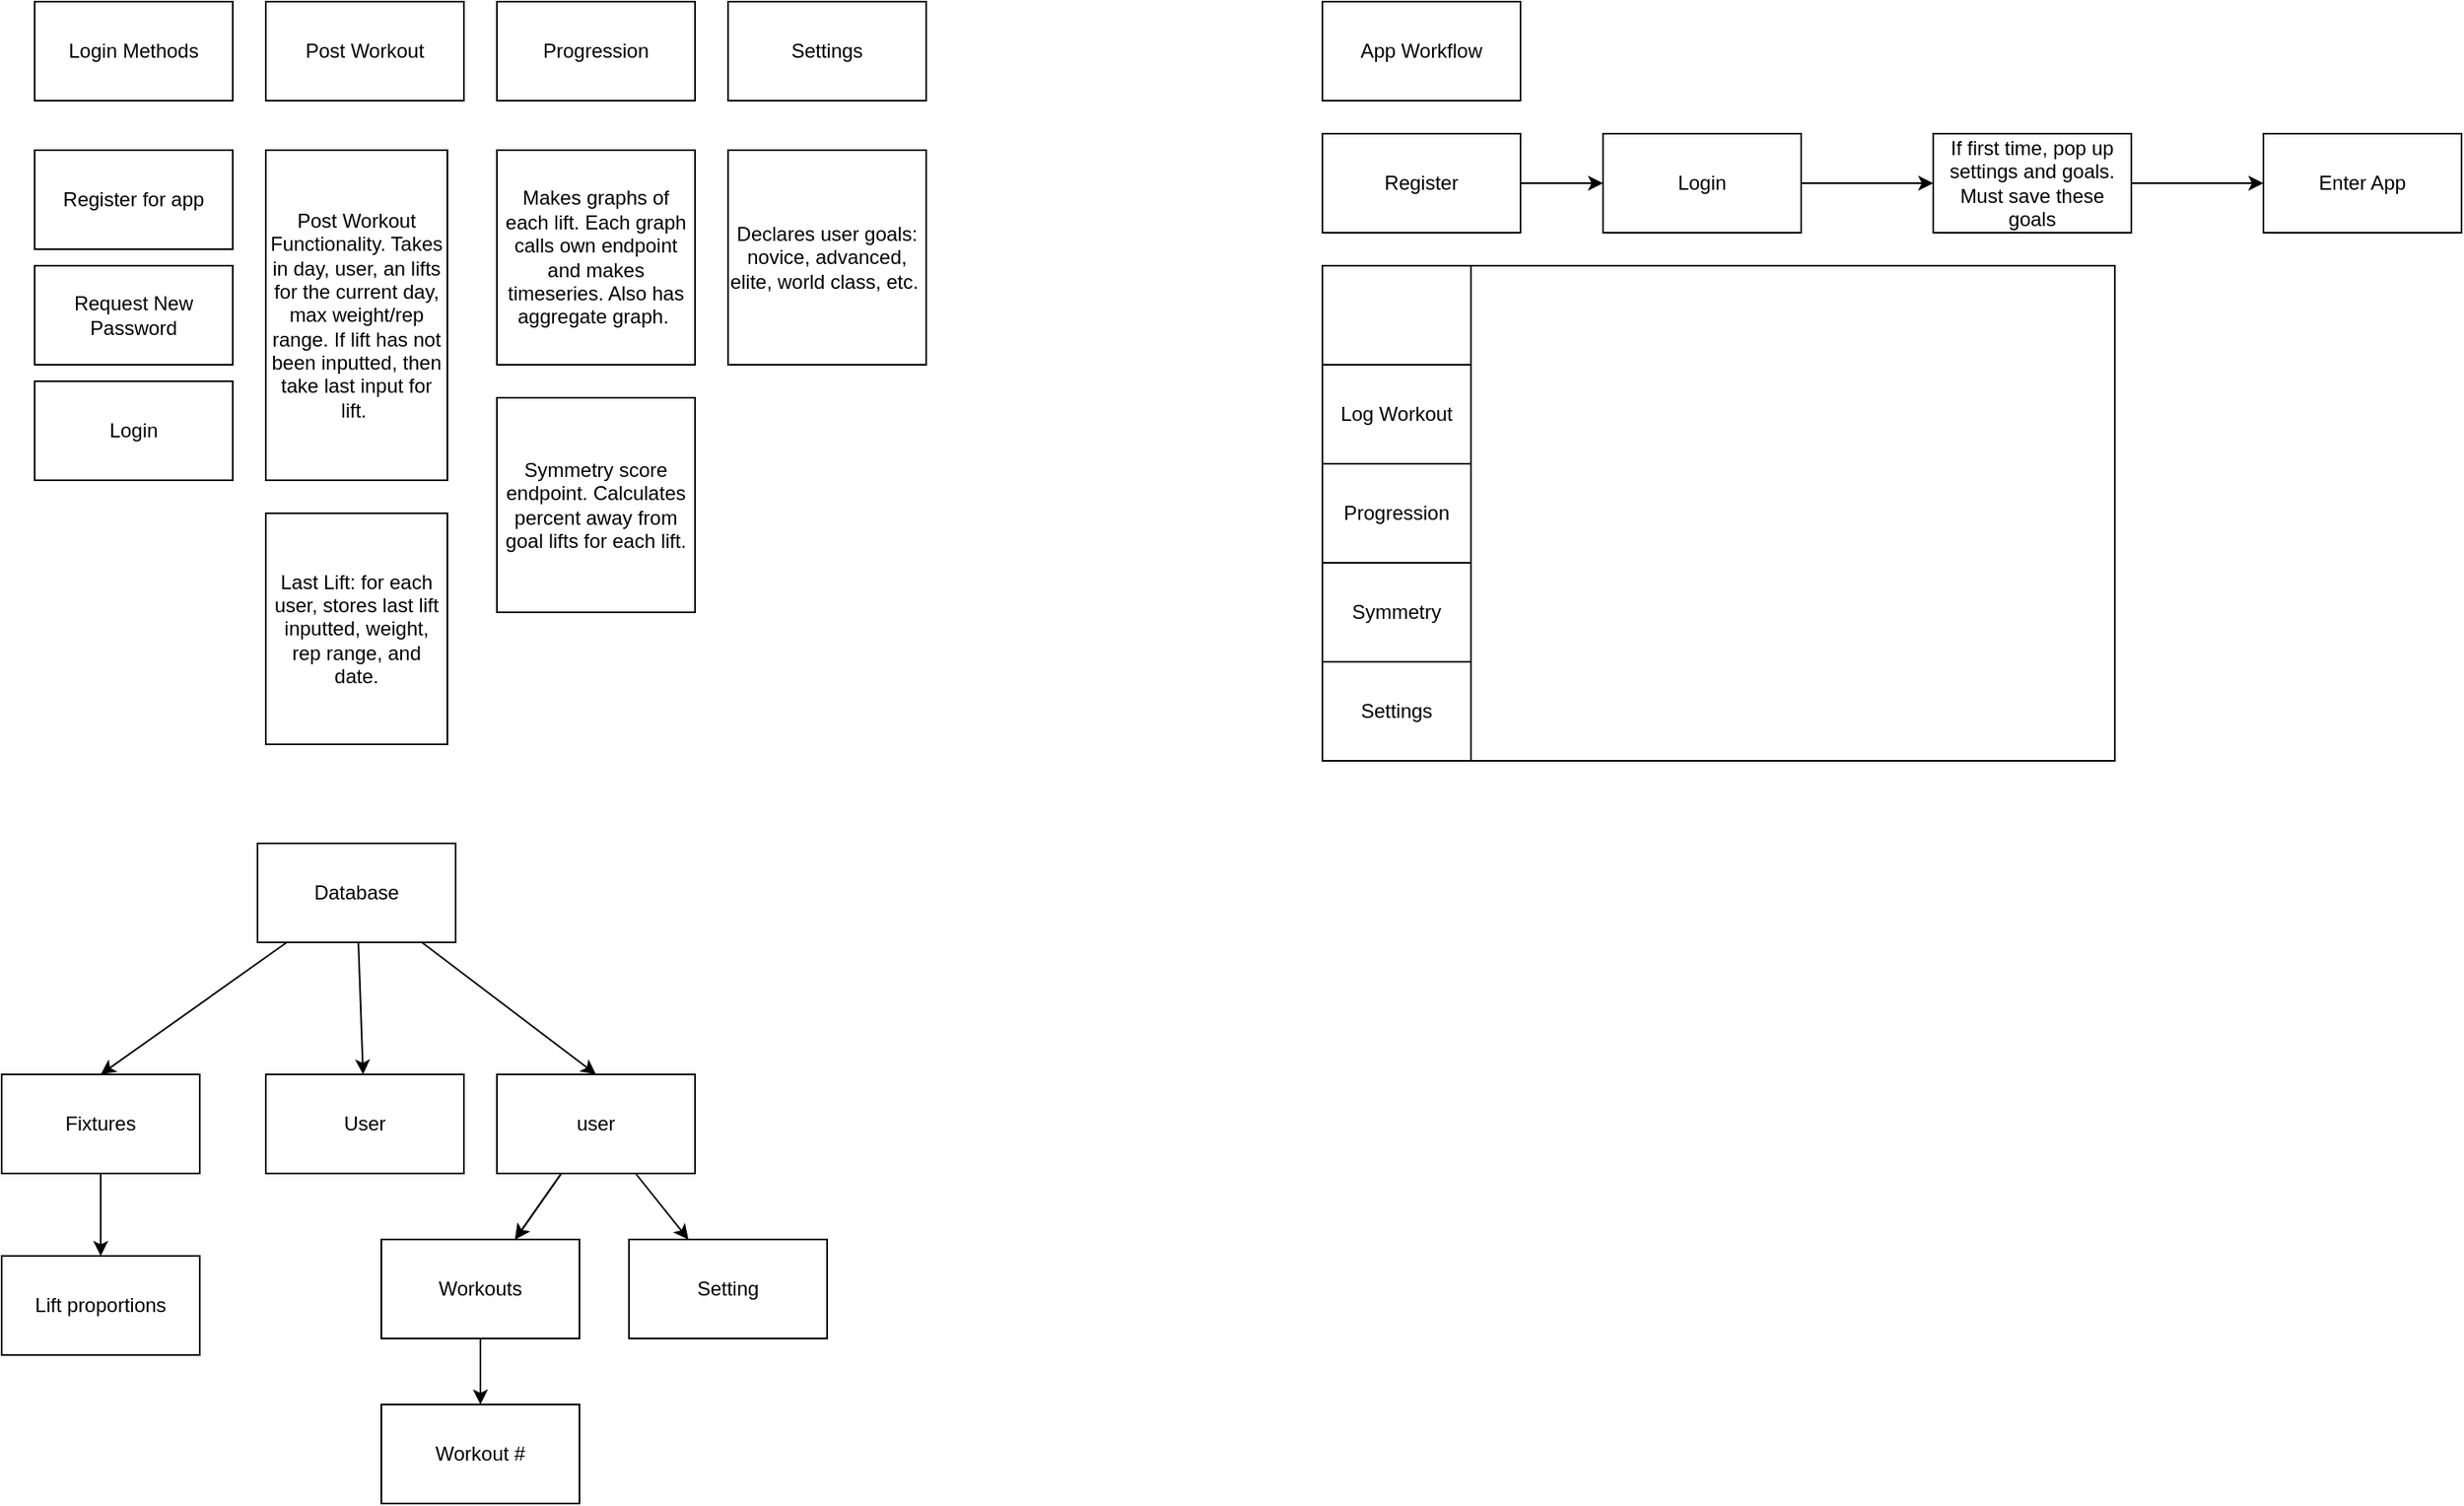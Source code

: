 <mxfile>
    <diagram id="WgPYvTpaE5HAbq4QHtYx" name="Page-1">
        <mxGraphModel dx="898" dy="624" grid="1" gridSize="10" guides="1" tooltips="1" connect="1" arrows="1" fold="1" page="1" pageScale="1" pageWidth="850" pageHeight="1100" math="0" shadow="0">
            <root>
                <mxCell id="0"/>
                <mxCell id="1" parent="0"/>
                <mxCell id="2" value="Login Methods" style="whiteSpace=wrap;html=1;" vertex="1" parent="1">
                    <mxGeometry x="110" y="40" width="120" height="60" as="geometry"/>
                </mxCell>
                <mxCell id="3" value="Register for app" style="whiteSpace=wrap;html=1;" vertex="1" parent="1">
                    <mxGeometry x="110" y="130" width="120" height="60" as="geometry"/>
                </mxCell>
                <mxCell id="4" value="Request New Password" style="whiteSpace=wrap;html=1;" vertex="1" parent="1">
                    <mxGeometry x="110" y="200" width="120" height="60" as="geometry"/>
                </mxCell>
                <mxCell id="5" value="Login" style="whiteSpace=wrap;html=1;" vertex="1" parent="1">
                    <mxGeometry x="110" y="270" width="120" height="60" as="geometry"/>
                </mxCell>
                <mxCell id="6" value="Post Workout" style="whiteSpace=wrap;html=1;" vertex="1" parent="1">
                    <mxGeometry x="250" y="40" width="120" height="60" as="geometry"/>
                </mxCell>
                <mxCell id="7" value="Post Workout&lt;br&gt;Functionality. Takes in day, user, an lifts for the current day, max weight/rep range. If lift has not been inputted, then take last input for lift.&amp;nbsp;" style="whiteSpace=wrap;html=1;" vertex="1" parent="1">
                    <mxGeometry x="250" y="130" width="110" height="200" as="geometry"/>
                </mxCell>
                <mxCell id="8" value="Progression" style="whiteSpace=wrap;html=1;" vertex="1" parent="1">
                    <mxGeometry x="390" y="40" width="120" height="60" as="geometry"/>
                </mxCell>
                <mxCell id="9" value="Last Lift: for each user, stores last lift inputted, weight, rep range, and date." style="whiteSpace=wrap;html=1;" vertex="1" parent="1">
                    <mxGeometry x="250" y="350" width="110" height="140" as="geometry"/>
                </mxCell>
                <mxCell id="10" value="Makes graphs of each lift. Each graph calls own endpoint and makes timeseries. Also has aggregate graph.&amp;nbsp;" style="whiteSpace=wrap;html=1;" vertex="1" parent="1">
                    <mxGeometry x="390" y="130" width="120" height="130" as="geometry"/>
                </mxCell>
                <mxCell id="11" value="Settings" style="whiteSpace=wrap;html=1;" vertex="1" parent="1">
                    <mxGeometry x="530" y="40" width="120" height="60" as="geometry"/>
                </mxCell>
                <mxCell id="12" value="Declares user goals: novice, advanced, elite, world class, etc.&amp;nbsp;" style="whiteSpace=wrap;html=1;" vertex="1" parent="1">
                    <mxGeometry x="530" y="130" width="120" height="130" as="geometry"/>
                </mxCell>
                <mxCell id="13" value="Symmetry score endpoint. Calculates percent away from goal lifts for each lift." style="whiteSpace=wrap;html=1;" vertex="1" parent="1">
                    <mxGeometry x="390" y="280" width="120" height="130" as="geometry"/>
                </mxCell>
                <mxCell id="20" style="edgeStyle=none;html=1;entryX=0.5;entryY=0;entryDx=0;entryDy=0;" edge="1" parent="1" source="14" target="15">
                    <mxGeometry relative="1" as="geometry"/>
                </mxCell>
                <mxCell id="24" value="" style="edgeStyle=none;html=1;" edge="1" parent="1" source="14" target="21">
                    <mxGeometry relative="1" as="geometry"/>
                </mxCell>
                <mxCell id="25" style="edgeStyle=none;html=1;entryX=0.5;entryY=0;entryDx=0;entryDy=0;" edge="1" parent="1" source="14" target="23">
                    <mxGeometry relative="1" as="geometry"/>
                </mxCell>
                <mxCell id="14" value="Database" style="whiteSpace=wrap;html=1;" vertex="1" parent="1">
                    <mxGeometry x="245" y="550" width="120" height="60" as="geometry"/>
                </mxCell>
                <mxCell id="19" value="" style="edgeStyle=none;html=1;" edge="1" parent="1" source="15" target="18">
                    <mxGeometry relative="1" as="geometry"/>
                </mxCell>
                <mxCell id="15" value="Fixtures" style="whiteSpace=wrap;html=1;" vertex="1" parent="1">
                    <mxGeometry x="90" y="690" width="120" height="60" as="geometry"/>
                </mxCell>
                <mxCell id="18" value="Lift proportions" style="whiteSpace=wrap;html=1;" vertex="1" parent="1">
                    <mxGeometry x="90" y="800" width="120" height="60" as="geometry"/>
                </mxCell>
                <mxCell id="21" value="User" style="whiteSpace=wrap;html=1;" vertex="1" parent="1">
                    <mxGeometry x="250" y="690" width="120" height="60" as="geometry"/>
                </mxCell>
                <mxCell id="27" value="" style="edgeStyle=none;html=1;" edge="1" parent="1" source="23" target="26">
                    <mxGeometry relative="1" as="geometry"/>
                </mxCell>
                <mxCell id="30" value="" style="edgeStyle=none;html=1;" edge="1" parent="1" source="23" target="26">
                    <mxGeometry relative="1" as="geometry"/>
                </mxCell>
                <mxCell id="33" value="" style="edgeStyle=none;html=1;" edge="1" parent="1" source="23" target="32">
                    <mxGeometry relative="1" as="geometry"/>
                </mxCell>
                <mxCell id="23" value="user" style="whiteSpace=wrap;html=1;" vertex="1" parent="1">
                    <mxGeometry x="390" y="690" width="120" height="60" as="geometry"/>
                </mxCell>
                <mxCell id="29" value="" style="edgeStyle=none;html=1;" edge="1" parent="1" source="26" target="28">
                    <mxGeometry relative="1" as="geometry"/>
                </mxCell>
                <mxCell id="26" value="Workouts" style="whiteSpace=wrap;html=1;" vertex="1" parent="1">
                    <mxGeometry x="320" y="790" width="120" height="60" as="geometry"/>
                </mxCell>
                <mxCell id="28" value="Workout #" style="whiteSpace=wrap;html=1;" vertex="1" parent="1">
                    <mxGeometry x="320" y="890" width="120" height="60" as="geometry"/>
                </mxCell>
                <mxCell id="32" value="Setting" style="whiteSpace=wrap;html=1;" vertex="1" parent="1">
                    <mxGeometry x="470" y="790" width="120" height="60" as="geometry"/>
                </mxCell>
                <mxCell id="35" value="App Workflow" style="whiteSpace=wrap;html=1;" vertex="1" parent="1">
                    <mxGeometry x="890" y="40" width="120" height="60" as="geometry"/>
                </mxCell>
                <mxCell id="38" value="" style="edgeStyle=none;html=1;" edge="1" parent="1" source="36" target="37">
                    <mxGeometry relative="1" as="geometry"/>
                </mxCell>
                <mxCell id="36" value="Register" style="whiteSpace=wrap;html=1;" vertex="1" parent="1">
                    <mxGeometry x="890" y="120" width="120" height="60" as="geometry"/>
                </mxCell>
                <mxCell id="41" value="" style="edgeStyle=none;html=1;" edge="1" parent="1" source="37" target="40">
                    <mxGeometry relative="1" as="geometry"/>
                </mxCell>
                <mxCell id="37" value="Login" style="whiteSpace=wrap;html=1;" vertex="1" parent="1">
                    <mxGeometry x="1060" y="120" width="120" height="60" as="geometry"/>
                </mxCell>
                <mxCell id="43" value="" style="edgeStyle=none;html=1;" edge="1" parent="1" source="40" target="42">
                    <mxGeometry relative="1" as="geometry"/>
                </mxCell>
                <mxCell id="40" value="If first time, pop up settings and goals. Must save these goals" style="whiteSpace=wrap;html=1;" vertex="1" parent="1">
                    <mxGeometry x="1260" y="120" width="120" height="60" as="geometry"/>
                </mxCell>
                <mxCell id="42" value="Enter App" style="whiteSpace=wrap;html=1;" vertex="1" parent="1">
                    <mxGeometry x="1460" y="120" width="120" height="60" as="geometry"/>
                </mxCell>
                <mxCell id="44" value="" style="whiteSpace=wrap;html=1;" vertex="1" parent="1">
                    <mxGeometry x="890" y="200" width="480" height="300" as="geometry"/>
                </mxCell>
                <mxCell id="45" value="" style="whiteSpace=wrap;html=1;" vertex="1" parent="1">
                    <mxGeometry x="890" y="200" width="90" height="60" as="geometry"/>
                </mxCell>
                <mxCell id="46" value="Log Workout" style="whiteSpace=wrap;html=1;" vertex="1" parent="1">
                    <mxGeometry x="890" y="260" width="90" height="60" as="geometry"/>
                </mxCell>
                <mxCell id="47" value="Progression" style="whiteSpace=wrap;html=1;" vertex="1" parent="1">
                    <mxGeometry x="890" y="320" width="90" height="60" as="geometry"/>
                </mxCell>
                <mxCell id="48" value="Symmetry" style="whiteSpace=wrap;html=1;" vertex="1" parent="1">
                    <mxGeometry x="890" y="380" width="90" height="60" as="geometry"/>
                </mxCell>
                <mxCell id="49" value="Settings" style="whiteSpace=wrap;html=1;" vertex="1" parent="1">
                    <mxGeometry x="890" y="440" width="90" height="60" as="geometry"/>
                </mxCell>
            </root>
        </mxGraphModel>
    </diagram>
</mxfile>
